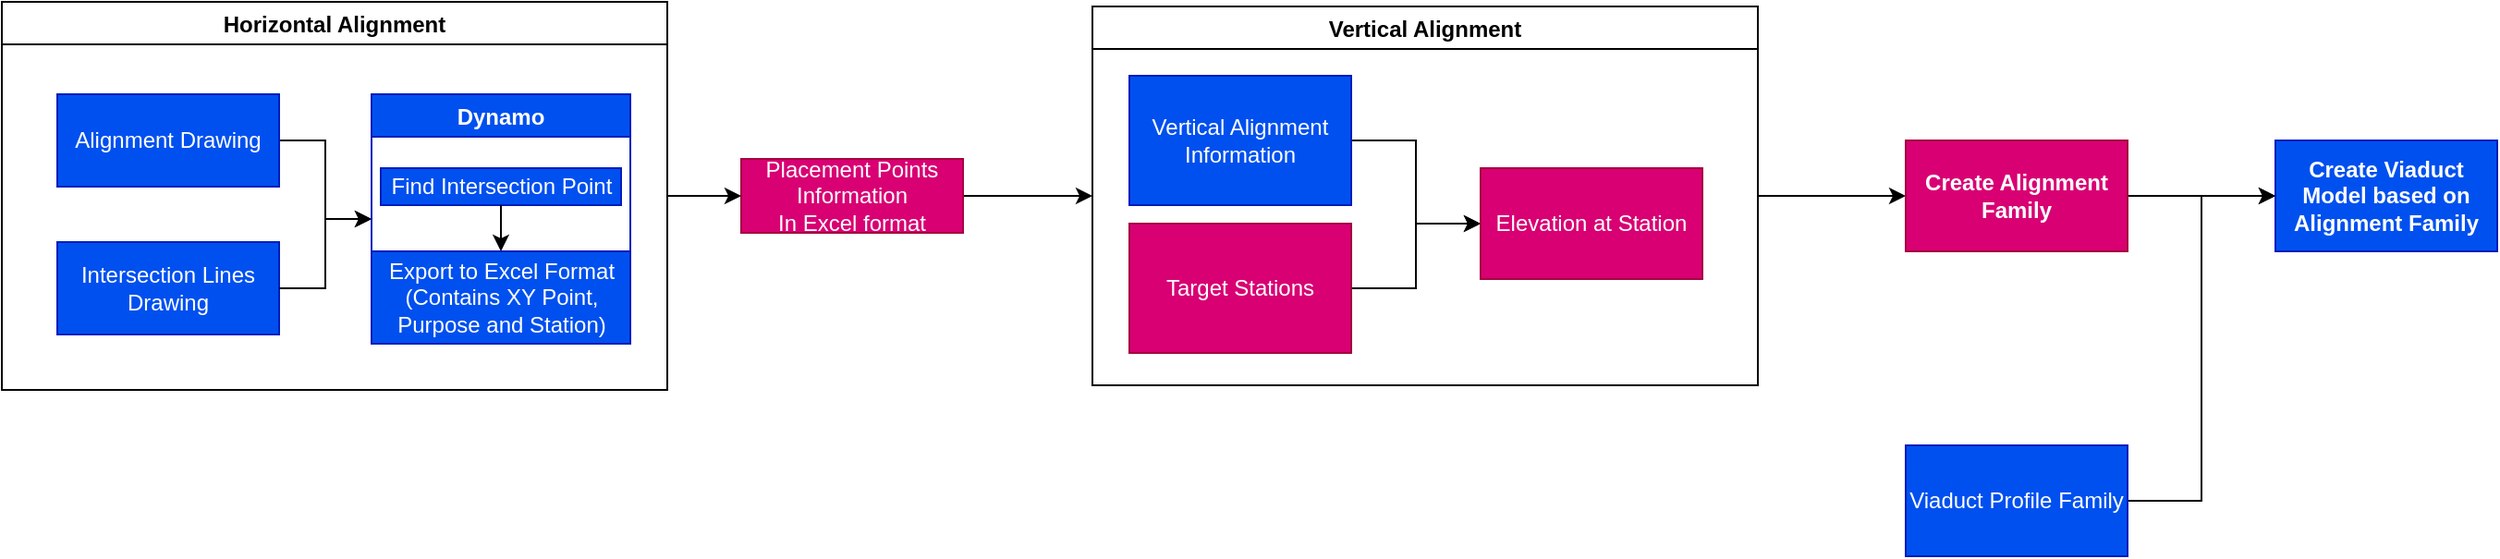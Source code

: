 <mxfile version="18.0.6" type="github">
  <diagram id="MK9l8ks_u4rG-nRjyHyr" name="Page-1">
    <mxGraphModel dx="994" dy="789" grid="1" gridSize="10" guides="1" tooltips="1" connect="1" arrows="1" fold="1" page="0" pageScale="1" pageWidth="1169" pageHeight="827" math="0" shadow="0">
      <root>
        <mxCell id="0" />
        <mxCell id="1" parent="0" />
        <mxCell id="qtG5wZjU75cwOi6LAXTQ-15" style="edgeStyle=orthogonalEdgeStyle;rounded=0;orthogonalLoop=1;jettySize=auto;html=1;entryX=0;entryY=0.5;entryDx=0;entryDy=0;" parent="1" source="qtG5wZjU75cwOi6LAXTQ-2" target="qtG5wZjU75cwOi6LAXTQ-14" edge="1">
          <mxGeometry relative="1" as="geometry" />
        </mxCell>
        <mxCell id="qtG5wZjU75cwOi6LAXTQ-2" value="Placement Points Information&lt;br&gt;In Excel format" style="rounded=0;whiteSpace=wrap;html=1;fillColor=#d80073;strokeColor=#A50040;fontColor=#ffffff;" parent="1" vertex="1">
          <mxGeometry x="440" y="125" width="120" height="40" as="geometry" />
        </mxCell>
        <mxCell id="qtG5wZjU75cwOi6LAXTQ-13" style="edgeStyle=orthogonalEdgeStyle;rounded=0;orthogonalLoop=1;jettySize=auto;html=1;entryX=0;entryY=0.5;entryDx=0;entryDy=0;" parent="1" source="qtG5wZjU75cwOi6LAXTQ-6" target="qtG5wZjU75cwOi6LAXTQ-2" edge="1">
          <mxGeometry relative="1" as="geometry" />
        </mxCell>
        <mxCell id="qtG5wZjU75cwOi6LAXTQ-6" value="Horizontal Alignment" style="swimlane;" parent="1" vertex="1">
          <mxGeometry x="40" y="40" width="360" height="210" as="geometry" />
        </mxCell>
        <mxCell id="qtG5wZjU75cwOi6LAXTQ-7" style="edgeStyle=orthogonalEdgeStyle;rounded=0;orthogonalLoop=1;jettySize=auto;html=1;entryX=0;entryY=0.5;entryDx=0;entryDy=0;" parent="qtG5wZjU75cwOi6LAXTQ-6" source="qtG5wZjU75cwOi6LAXTQ-3" target="qtG5wZjU75cwOi6LAXTQ-5" edge="1">
          <mxGeometry relative="1" as="geometry" />
        </mxCell>
        <mxCell id="qtG5wZjU75cwOi6LAXTQ-3" value="Alignment Drawing" style="rounded=0;whiteSpace=wrap;html=1;fillColor=#0050ef;fontColor=#ffffff;strokeColor=#001DBC;" parent="qtG5wZjU75cwOi6LAXTQ-6" vertex="1">
          <mxGeometry x="30" y="50" width="120" height="50" as="geometry" />
        </mxCell>
        <mxCell id="qtG5wZjU75cwOi6LAXTQ-4" value="Intersection Lines Drawing" style="rounded=0;whiteSpace=wrap;html=1;fillColor=#0050ef;fontColor=#ffffff;strokeColor=#001DBC;" parent="qtG5wZjU75cwOi6LAXTQ-6" vertex="1">
          <mxGeometry x="30" y="130" width="120" height="50" as="geometry" />
        </mxCell>
        <mxCell id="qtG5wZjU75cwOi6LAXTQ-9" style="edgeStyle=orthogonalEdgeStyle;rounded=0;orthogonalLoop=1;jettySize=auto;html=1;entryX=0;entryY=0.5;entryDx=0;entryDy=0;" parent="qtG5wZjU75cwOi6LAXTQ-6" source="qtG5wZjU75cwOi6LAXTQ-4" target="qtG5wZjU75cwOi6LAXTQ-5" edge="1">
          <mxGeometry relative="1" as="geometry">
            <mxPoint x="200" y="270" as="targetPoint" />
          </mxGeometry>
        </mxCell>
        <mxCell id="qtG5wZjU75cwOi6LAXTQ-5" value="Dynamo" style="swimlane;fillColor=#0050ef;fontColor=#ffffff;strokeColor=#001DBC;" parent="qtG5wZjU75cwOi6LAXTQ-6" vertex="1">
          <mxGeometry x="200" y="50" width="140" height="135" as="geometry" />
        </mxCell>
        <mxCell id="qtG5wZjU75cwOi6LAXTQ-10" value="Find Intersection Point" style="text;html=1;align=center;verticalAlign=middle;resizable=0;points=[];autosize=1;strokeColor=#001DBC;fillColor=#0050ef;fontColor=#ffffff;" parent="qtG5wZjU75cwOi6LAXTQ-5" vertex="1">
          <mxGeometry x="5" y="40" width="130" height="20" as="geometry" />
        </mxCell>
        <mxCell id="qtG5wZjU75cwOi6LAXTQ-11" value="Export to Excel Format&lt;br&gt;(Contains XY Point,&lt;br&gt;Purpose and Station)" style="text;html=1;align=center;verticalAlign=middle;resizable=0;points=[];autosize=1;strokeColor=#001DBC;fillColor=#0050ef;fontColor=#ffffff;" parent="qtG5wZjU75cwOi6LAXTQ-5" vertex="1">
          <mxGeometry y="85" width="140" height="50" as="geometry" />
        </mxCell>
        <mxCell id="qtG5wZjU75cwOi6LAXTQ-12" value="" style="edgeStyle=orthogonalEdgeStyle;rounded=0;orthogonalLoop=1;jettySize=auto;html=1;" parent="qtG5wZjU75cwOi6LAXTQ-5" source="qtG5wZjU75cwOi6LAXTQ-10" target="qtG5wZjU75cwOi6LAXTQ-11" edge="1">
          <mxGeometry relative="1" as="geometry" />
        </mxCell>
        <mxCell id="FOtKk2ytIkCPiRhPvdjj-6" value="" style="edgeStyle=orthogonalEdgeStyle;rounded=0;orthogonalLoop=1;jettySize=auto;html=1;" edge="1" parent="1" source="qtG5wZjU75cwOi6LAXTQ-14" target="FOtKk2ytIkCPiRhPvdjj-5">
          <mxGeometry relative="1" as="geometry" />
        </mxCell>
        <mxCell id="qtG5wZjU75cwOi6LAXTQ-14" value="Vertical Alignment" style="swimlane;" parent="1" vertex="1">
          <mxGeometry x="630" y="42.5" width="360" height="205" as="geometry" />
        </mxCell>
        <mxCell id="FOtKk2ytIkCPiRhPvdjj-3" value="" style="edgeStyle=orthogonalEdgeStyle;rounded=0;orthogonalLoop=1;jettySize=auto;html=1;" edge="1" parent="qtG5wZjU75cwOi6LAXTQ-14" source="qtG5wZjU75cwOi6LAXTQ-16" target="FOtKk2ytIkCPiRhPvdjj-2">
          <mxGeometry relative="1" as="geometry" />
        </mxCell>
        <mxCell id="qtG5wZjU75cwOi6LAXTQ-16" value="Vertical Alignment Information" style="rounded=0;whiteSpace=wrap;html=1;fillColor=#0050ef;fontColor=#ffffff;strokeColor=#001DBC;" parent="qtG5wZjU75cwOi6LAXTQ-14" vertex="1">
          <mxGeometry x="20" y="37.5" width="120" height="70" as="geometry" />
        </mxCell>
        <mxCell id="FOtKk2ytIkCPiRhPvdjj-4" style="edgeStyle=orthogonalEdgeStyle;rounded=0;orthogonalLoop=1;jettySize=auto;html=1;entryX=0;entryY=0.5;entryDx=0;entryDy=0;" edge="1" parent="qtG5wZjU75cwOi6LAXTQ-14" source="FOtKk2ytIkCPiRhPvdjj-1" target="FOtKk2ytIkCPiRhPvdjj-2">
          <mxGeometry relative="1" as="geometry" />
        </mxCell>
        <mxCell id="FOtKk2ytIkCPiRhPvdjj-1" value="Target Stations" style="rounded=0;whiteSpace=wrap;html=1;fillColor=#d80073;fontColor=#ffffff;strokeColor=#A50040;" vertex="1" parent="qtG5wZjU75cwOi6LAXTQ-14">
          <mxGeometry x="20" y="117.5" width="120" height="70" as="geometry" />
        </mxCell>
        <mxCell id="FOtKk2ytIkCPiRhPvdjj-2" value="Elevation at Station" style="whiteSpace=wrap;html=1;rounded=0;fillColor=#d80073;fontColor=#ffffff;strokeColor=#A50040;" vertex="1" parent="qtG5wZjU75cwOi6LAXTQ-14">
          <mxGeometry x="210" y="87.5" width="120" height="60" as="geometry" />
        </mxCell>
        <mxCell id="FOtKk2ytIkCPiRhPvdjj-8" value="" style="edgeStyle=orthogonalEdgeStyle;rounded=0;orthogonalLoop=1;jettySize=auto;html=1;" edge="1" parent="1" source="FOtKk2ytIkCPiRhPvdjj-5" target="FOtKk2ytIkCPiRhPvdjj-7">
          <mxGeometry relative="1" as="geometry" />
        </mxCell>
        <mxCell id="FOtKk2ytIkCPiRhPvdjj-5" value="Create Alignment Family" style="whiteSpace=wrap;html=1;fontStyle=1;startSize=23;fillColor=#d80073;fontColor=#ffffff;strokeColor=#A50040;" vertex="1" parent="1">
          <mxGeometry x="1070" y="115" width="120" height="60" as="geometry" />
        </mxCell>
        <mxCell id="FOtKk2ytIkCPiRhPvdjj-7" value="Create Viaduct Model based on Alignment Family" style="whiteSpace=wrap;html=1;fillColor=#0050ef;strokeColor=#001DBC;fontColor=#ffffff;fontStyle=1;startSize=23;" vertex="1" parent="1">
          <mxGeometry x="1270" y="115" width="120" height="60" as="geometry" />
        </mxCell>
        <mxCell id="FOtKk2ytIkCPiRhPvdjj-14" style="edgeStyle=orthogonalEdgeStyle;rounded=0;orthogonalLoop=1;jettySize=auto;html=1;entryX=0;entryY=0.5;entryDx=0;entryDy=0;" edge="1" parent="1" source="FOtKk2ytIkCPiRhPvdjj-10" target="FOtKk2ytIkCPiRhPvdjj-7">
          <mxGeometry relative="1" as="geometry" />
        </mxCell>
        <mxCell id="FOtKk2ytIkCPiRhPvdjj-10" value="Viaduct Profile Family" style="rounded=0;whiteSpace=wrap;html=1;fillColor=#0050ef;fontColor=#ffffff;strokeColor=#001DBC;" vertex="1" parent="1">
          <mxGeometry x="1070" y="280" width="120" height="60" as="geometry" />
        </mxCell>
      </root>
    </mxGraphModel>
  </diagram>
</mxfile>

